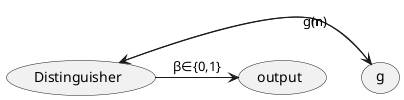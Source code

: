 @startuml
(Distinguisher) -> (g): n
(g) -> (Distinguisher): g(n)
(Distinguisher) -> (output) : β∈{0,1}
@enduml
